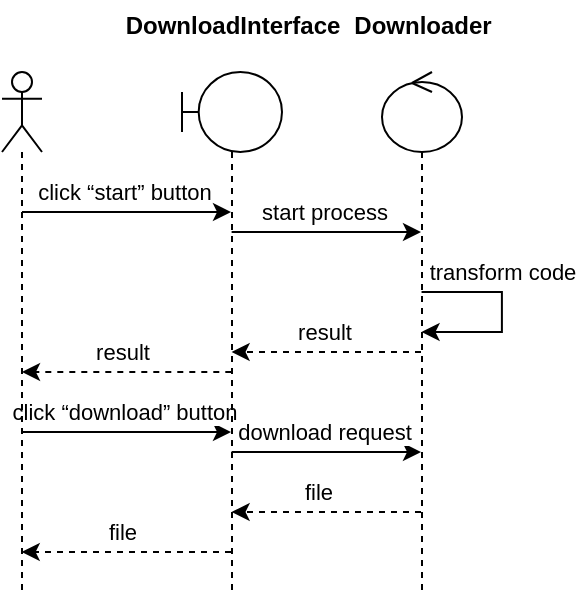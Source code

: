 <mxfile version="22.1.11" type="github">
  <diagram name="第 1 页" id="P_I4_MAtMFTUCJGJabEt">
    <mxGraphModel dx="1783" dy="541" grid="1" gridSize="10" guides="1" tooltips="1" connect="1" arrows="1" fold="1" page="1" pageScale="1" pageWidth="827" pageHeight="1169" math="0" shadow="0">
      <root>
        <mxCell id="0" />
        <mxCell id="1" parent="0" />
        <mxCell id="INtweVqtYeFGkbh7JKD_-1" style="edgeStyle=orthogonalEdgeStyle;rounded=0;orthogonalLoop=1;jettySize=auto;html=1;curved=0;" edge="1" parent="1" source="INtweVqtYeFGkbh7JKD_-3" target="INtweVqtYeFGkbh7JKD_-10">
          <mxGeometry relative="1" as="geometry">
            <Array as="points">
              <mxPoint x="-140" y="320" />
              <mxPoint x="-140" y="320" />
            </Array>
          </mxGeometry>
        </mxCell>
        <mxCell id="INtweVqtYeFGkbh7JKD_-2" value="click “start” button" style="edgeLabel;html=1;align=center;verticalAlign=middle;resizable=0;points=[];" vertex="1" connectable="0" parent="INtweVqtYeFGkbh7JKD_-1">
          <mxGeometry x="-0.259" y="4" relative="1" as="geometry">
            <mxPoint x="12" y="-6" as="offset" />
          </mxGeometry>
        </mxCell>
        <mxCell id="INtweVqtYeFGkbh7JKD_-18" style="edgeStyle=orthogonalEdgeStyle;rounded=0;orthogonalLoop=1;jettySize=auto;html=1;curved=0;" edge="1" parent="1">
          <mxGeometry relative="1" as="geometry">
            <mxPoint x="-210.19" y="430.0" as="sourcePoint" />
            <mxPoint x="-105.5" y="430.0" as="targetPoint" />
          </mxGeometry>
        </mxCell>
        <mxCell id="INtweVqtYeFGkbh7JKD_-19" value="click “download” button" style="edgeLabel;html=1;align=center;verticalAlign=middle;resizable=0;points=[];" vertex="1" connectable="0" parent="INtweVqtYeFGkbh7JKD_-18">
          <mxGeometry x="0.251" y="1" relative="1" as="geometry">
            <mxPoint x="-15" y="-9" as="offset" />
          </mxGeometry>
        </mxCell>
        <mxCell id="INtweVqtYeFGkbh7JKD_-3" value="" style="shape=umlLifeline;perimeter=lifelinePerimeter;whiteSpace=wrap;html=1;container=1;dropTarget=0;collapsible=0;recursiveResize=0;outlineConnect=0;portConstraint=eastwest;newEdgeStyle={&quot;curved&quot;:0,&quot;rounded&quot;:0};participant=umlActor;" vertex="1" parent="1">
          <mxGeometry x="-220" y="250" width="20" height="260" as="geometry" />
        </mxCell>
        <mxCell id="INtweVqtYeFGkbh7JKD_-6" style="edgeStyle=orthogonalEdgeStyle;rounded=0;orthogonalLoop=1;jettySize=auto;html=1;curved=0;" edge="1" parent="1">
          <mxGeometry relative="1" as="geometry">
            <mxPoint x="-105.19" y="330.004" as="sourcePoint" />
            <mxPoint x="-10.5" y="330.004" as="targetPoint" />
            <Array as="points">
              <mxPoint x="-60" y="329.97" />
              <mxPoint x="-60" y="329.97" />
            </Array>
          </mxGeometry>
        </mxCell>
        <mxCell id="INtweVqtYeFGkbh7JKD_-7" value="start process" style="edgeLabel;html=1;align=center;verticalAlign=middle;resizable=0;points=[];" vertex="1" connectable="0" parent="INtweVqtYeFGkbh7JKD_-6">
          <mxGeometry x="0.277" relative="1" as="geometry">
            <mxPoint x="-15" y="-10" as="offset" />
          </mxGeometry>
        </mxCell>
        <mxCell id="INtweVqtYeFGkbh7JKD_-8" style="edgeStyle=orthogonalEdgeStyle;rounded=0;orthogonalLoop=1;jettySize=auto;html=1;curved=0;dashed=1;" edge="1" parent="1">
          <mxGeometry relative="1" as="geometry">
            <mxPoint x="-105.5" y="490.0" as="sourcePoint" />
            <mxPoint x="-210.145" y="490.0" as="targetPoint" />
          </mxGeometry>
        </mxCell>
        <mxCell id="INtweVqtYeFGkbh7JKD_-9" value="file" style="edgeLabel;html=1;align=center;verticalAlign=middle;resizable=0;points=[];" vertex="1" connectable="0" parent="INtweVqtYeFGkbh7JKD_-8">
          <mxGeometry x="-0.021" y="-1" relative="1" as="geometry">
            <mxPoint x="-4" y="-9" as="offset" />
          </mxGeometry>
        </mxCell>
        <mxCell id="INtweVqtYeFGkbh7JKD_-28" style="edgeStyle=orthogonalEdgeStyle;rounded=0;orthogonalLoop=1;jettySize=auto;html=1;curved=0;" edge="1" parent="1">
          <mxGeometry relative="1" as="geometry">
            <mxPoint x="-105.19" y="440.0" as="sourcePoint" />
            <mxPoint x="-10.5" y="440.0" as="targetPoint" />
          </mxGeometry>
        </mxCell>
        <mxCell id="INtweVqtYeFGkbh7JKD_-29" value="download request" style="edgeLabel;html=1;align=center;verticalAlign=middle;resizable=0;points=[];" vertex="1" connectable="0" parent="INtweVqtYeFGkbh7JKD_-28">
          <mxGeometry x="-0.233" relative="1" as="geometry">
            <mxPoint x="9" y="-10" as="offset" />
          </mxGeometry>
        </mxCell>
        <mxCell id="INtweVqtYeFGkbh7JKD_-10" value="" style="shape=umlLifeline;perimeter=lifelinePerimeter;whiteSpace=wrap;html=1;container=1;dropTarget=0;collapsible=0;recursiveResize=0;outlineConnect=0;portConstraint=eastwest;newEdgeStyle={&quot;curved&quot;:0,&quot;rounded&quot;:0};participant=umlBoundary;" vertex="1" parent="1">
          <mxGeometry x="-130" y="250" width="50" height="260" as="geometry" />
        </mxCell>
        <mxCell id="INtweVqtYeFGkbh7JKD_-11" style="edgeStyle=orthogonalEdgeStyle;rounded=0;orthogonalLoop=1;jettySize=auto;html=1;curved=0;" edge="1" parent="1">
          <mxGeometry relative="1" as="geometry">
            <mxPoint x="-10.22" y="360.004" as="sourcePoint" />
            <mxPoint x="-10.22" y="380.004" as="targetPoint" />
            <Array as="points">
              <mxPoint x="29.97" y="359.97" />
              <mxPoint x="29.97" y="379.97" />
            </Array>
          </mxGeometry>
        </mxCell>
        <mxCell id="INtweVqtYeFGkbh7JKD_-12" value="transform code" style="edgeLabel;html=1;align=center;verticalAlign=middle;resizable=0;points=[];" vertex="1" connectable="0" parent="INtweVqtYeFGkbh7JKD_-11">
          <mxGeometry x="0.192" y="2" relative="1" as="geometry">
            <mxPoint y="-32" as="offset" />
          </mxGeometry>
        </mxCell>
        <mxCell id="INtweVqtYeFGkbh7JKD_-13" style="edgeStyle=orthogonalEdgeStyle;rounded=0;orthogonalLoop=1;jettySize=auto;html=1;curved=0;dashed=1;" edge="1" parent="1">
          <mxGeometry relative="1" as="geometry">
            <Array as="points">
              <mxPoint x="-60" y="469.97" />
              <mxPoint x="-60" y="469.97" />
            </Array>
            <mxPoint x="-10.5" y="470.004" as="sourcePoint" />
            <mxPoint x="-105.19" y="470.004" as="targetPoint" />
          </mxGeometry>
        </mxCell>
        <mxCell id="INtweVqtYeFGkbh7JKD_-14" value="file" style="edgeLabel;html=1;align=center;verticalAlign=middle;resizable=0;points=[];" vertex="1" connectable="0" parent="INtweVqtYeFGkbh7JKD_-13">
          <mxGeometry x="0.094" y="-1" relative="1" as="geometry">
            <mxPoint y="-9" as="offset" />
          </mxGeometry>
        </mxCell>
        <mxCell id="INtweVqtYeFGkbh7JKD_-22" style="edgeStyle=orthogonalEdgeStyle;rounded=0;orthogonalLoop=1;jettySize=auto;html=1;curved=0;dashed=1;" edge="1" parent="1">
          <mxGeometry relative="1" as="geometry">
            <mxPoint x="-10.5" y="390.0" as="sourcePoint" />
            <mxPoint x="-105.19" y="390.0" as="targetPoint" />
          </mxGeometry>
        </mxCell>
        <mxCell id="INtweVqtYeFGkbh7JKD_-23" value="result" style="edgeLabel;html=1;align=center;verticalAlign=middle;resizable=0;points=[];" vertex="1" connectable="0" parent="INtweVqtYeFGkbh7JKD_-22">
          <mxGeometry x="-0.161" y="-1" relative="1" as="geometry">
            <mxPoint x="-9" y="-9" as="offset" />
          </mxGeometry>
        </mxCell>
        <mxCell id="INtweVqtYeFGkbh7JKD_-15" value="" style="shape=umlLifeline;perimeter=lifelinePerimeter;whiteSpace=wrap;html=1;container=1;dropTarget=0;collapsible=0;recursiveResize=0;outlineConnect=0;portConstraint=eastwest;newEdgeStyle={&quot;curved&quot;:0,&quot;rounded&quot;:0};participant=umlControl;" vertex="1" parent="1">
          <mxGeometry x="-30" y="250" width="40" height="260" as="geometry" />
        </mxCell>
        <mxCell id="INtweVqtYeFGkbh7JKD_-16" value="DownloadInterface" style="text;align=center;fontStyle=1;verticalAlign=middle;spacingLeft=3;spacingRight=3;strokeColor=none;rotatable=0;points=[[0,0.5],[1,0.5]];portConstraint=eastwest;html=1;" vertex="1" parent="1">
          <mxGeometry x="-145" y="214" width="80" height="26" as="geometry" />
        </mxCell>
        <mxCell id="INtweVqtYeFGkbh7JKD_-17" value="Downloader" style="text;align=center;fontStyle=1;verticalAlign=middle;spacingLeft=3;spacingRight=3;strokeColor=none;rotatable=0;points=[[0,0.5],[1,0.5]];portConstraint=eastwest;html=1;" vertex="1" parent="1">
          <mxGeometry x="-50" y="214" width="80" height="26" as="geometry" />
        </mxCell>
        <mxCell id="INtweVqtYeFGkbh7JKD_-26" style="edgeStyle=orthogonalEdgeStyle;rounded=0;orthogonalLoop=1;jettySize=auto;html=1;curved=0;dashed=1;" edge="1" parent="1">
          <mxGeometry relative="1" as="geometry">
            <mxPoint x="-105.35" y="400.0" as="sourcePoint" />
            <mxPoint x="-209.995" y="400.0" as="targetPoint" />
          </mxGeometry>
        </mxCell>
        <mxCell id="INtweVqtYeFGkbh7JKD_-27" value="result" style="edgeLabel;html=1;align=center;verticalAlign=middle;resizable=0;points=[];" vertex="1" connectable="0" parent="INtweVqtYeFGkbh7JKD_-26">
          <mxGeometry x="-0.021" y="-1" relative="1" as="geometry">
            <mxPoint x="-4" y="-9" as="offset" />
          </mxGeometry>
        </mxCell>
      </root>
    </mxGraphModel>
  </diagram>
</mxfile>
